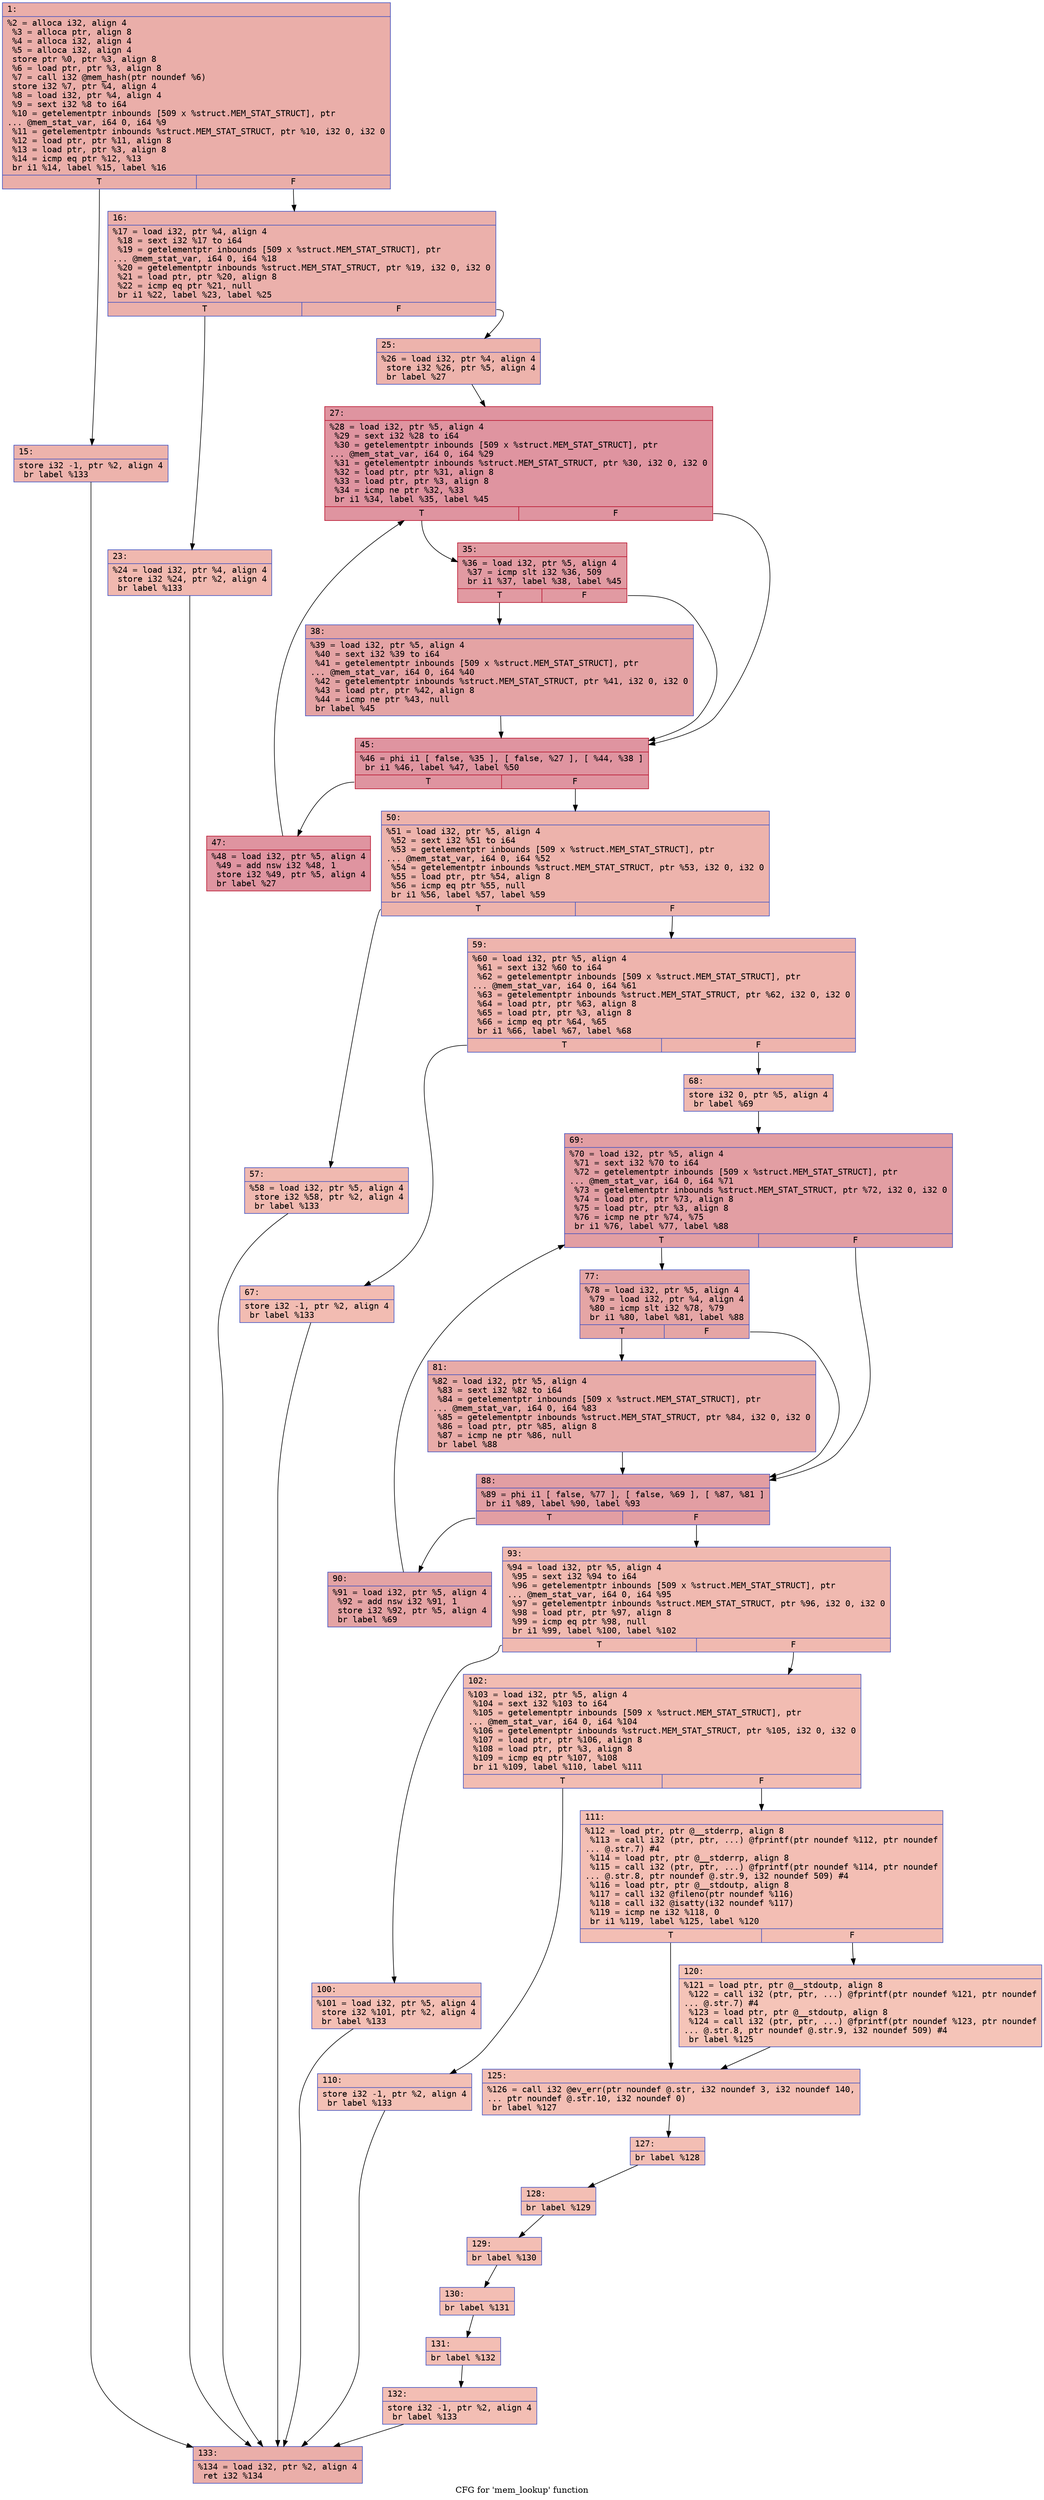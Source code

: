 digraph "CFG for 'mem_lookup' function" {
	label="CFG for 'mem_lookup' function";

	Node0x60000257e4e0 [shape=record,color="#3d50c3ff", style=filled, fillcolor="#d0473d70" fontname="Courier",label="{1:\l|  %2 = alloca i32, align 4\l  %3 = alloca ptr, align 8\l  %4 = alloca i32, align 4\l  %5 = alloca i32, align 4\l  store ptr %0, ptr %3, align 8\l  %6 = load ptr, ptr %3, align 8\l  %7 = call i32 @mem_hash(ptr noundef %6)\l  store i32 %7, ptr %4, align 4\l  %8 = load i32, ptr %4, align 4\l  %9 = sext i32 %8 to i64\l  %10 = getelementptr inbounds [509 x %struct.MEM_STAT_STRUCT], ptr\l... @mem_stat_var, i64 0, i64 %9\l  %11 = getelementptr inbounds %struct.MEM_STAT_STRUCT, ptr %10, i32 0, i32 0\l  %12 = load ptr, ptr %11, align 8\l  %13 = load ptr, ptr %3, align 8\l  %14 = icmp eq ptr %12, %13\l  br i1 %14, label %15, label %16\l|{<s0>T|<s1>F}}"];
	Node0x60000257e4e0:s0 -> Node0x60000257e530[tooltip="1 -> 15\nProbability 37.50%" ];
	Node0x60000257e4e0:s1 -> Node0x60000257e580[tooltip="1 -> 16\nProbability 62.50%" ];
	Node0x60000257e530 [shape=record,color="#3d50c3ff", style=filled, fillcolor="#d6524470" fontname="Courier",label="{15:\l|  store i32 -1, ptr %2, align 4\l  br label %133\l}"];
	Node0x60000257e530 -> Node0x60000257ef30[tooltip="15 -> 133\nProbability 100.00%" ];
	Node0x60000257e580 [shape=record,color="#3d50c3ff", style=filled, fillcolor="#d24b4070" fontname="Courier",label="{16:\l|  %17 = load i32, ptr %4, align 4\l  %18 = sext i32 %17 to i64\l  %19 = getelementptr inbounds [509 x %struct.MEM_STAT_STRUCT], ptr\l... @mem_stat_var, i64 0, i64 %18\l  %20 = getelementptr inbounds %struct.MEM_STAT_STRUCT, ptr %19, i32 0, i32 0\l  %21 = load ptr, ptr %20, align 8\l  %22 = icmp eq ptr %21, null\l  br i1 %22, label %23, label %25\l|{<s0>T|<s1>F}}"];
	Node0x60000257e580:s0 -> Node0x60000257e5d0[tooltip="16 -> 23\nProbability 37.50%" ];
	Node0x60000257e580:s1 -> Node0x60000257e620[tooltip="16 -> 25\nProbability 62.50%" ];
	Node0x60000257e5d0 [shape=record,color="#3d50c3ff", style=filled, fillcolor="#dc5d4a70" fontname="Courier",label="{23:\l|  %24 = load i32, ptr %4, align 4\l  store i32 %24, ptr %2, align 4\l  br label %133\l}"];
	Node0x60000257e5d0 -> Node0x60000257ef30[tooltip="23 -> 133\nProbability 100.00%" ];
	Node0x60000257e620 [shape=record,color="#3d50c3ff", style=filled, fillcolor="#d6524470" fontname="Courier",label="{25:\l|  %26 = load i32, ptr %4, align 4\l  store i32 %26, ptr %5, align 4\l  br label %27\l}"];
	Node0x60000257e620 -> Node0x60000257e670[tooltip="25 -> 27\nProbability 100.00%" ];
	Node0x60000257e670 [shape=record,color="#b70d28ff", style=filled, fillcolor="#b70d2870" fontname="Courier",label="{27:\l|  %28 = load i32, ptr %5, align 4\l  %29 = sext i32 %28 to i64\l  %30 = getelementptr inbounds [509 x %struct.MEM_STAT_STRUCT], ptr\l... @mem_stat_var, i64 0, i64 %29\l  %31 = getelementptr inbounds %struct.MEM_STAT_STRUCT, ptr %30, i32 0, i32 0\l  %32 = load ptr, ptr %31, align 8\l  %33 = load ptr, ptr %3, align 8\l  %34 = icmp ne ptr %32, %33\l  br i1 %34, label %35, label %45\l|{<s0>T|<s1>F}}"];
	Node0x60000257e670:s0 -> Node0x60000257e6c0[tooltip="27 -> 35\nProbability 62.50%" ];
	Node0x60000257e670:s1 -> Node0x60000257e760[tooltip="27 -> 45\nProbability 37.50%" ];
	Node0x60000257e6c0 [shape=record,color="#b70d28ff", style=filled, fillcolor="#bb1b2c70" fontname="Courier",label="{35:\l|  %36 = load i32, ptr %5, align 4\l  %37 = icmp slt i32 %36, 509\l  br i1 %37, label %38, label %45\l|{<s0>T|<s1>F}}"];
	Node0x60000257e6c0:s0 -> Node0x60000257e710[tooltip="35 -> 38\nProbability 50.00%" ];
	Node0x60000257e6c0:s1 -> Node0x60000257e760[tooltip="35 -> 45\nProbability 50.00%" ];
	Node0x60000257e710 [shape=record,color="#3d50c3ff", style=filled, fillcolor="#c32e3170" fontname="Courier",label="{38:\l|  %39 = load i32, ptr %5, align 4\l  %40 = sext i32 %39 to i64\l  %41 = getelementptr inbounds [509 x %struct.MEM_STAT_STRUCT], ptr\l... @mem_stat_var, i64 0, i64 %40\l  %42 = getelementptr inbounds %struct.MEM_STAT_STRUCT, ptr %41, i32 0, i32 0\l  %43 = load ptr, ptr %42, align 8\l  %44 = icmp ne ptr %43, null\l  br label %45\l}"];
	Node0x60000257e710 -> Node0x60000257e760[tooltip="38 -> 45\nProbability 100.00%" ];
	Node0x60000257e760 [shape=record,color="#b70d28ff", style=filled, fillcolor="#b70d2870" fontname="Courier",label="{45:\l|  %46 = phi i1 [ false, %35 ], [ false, %27 ], [ %44, %38 ]\l  br i1 %46, label %47, label %50\l|{<s0>T|<s1>F}}"];
	Node0x60000257e760:s0 -> Node0x60000257e7b0[tooltip="45 -> 47\nProbability 96.88%" ];
	Node0x60000257e760:s1 -> Node0x60000257e800[tooltip="45 -> 50\nProbability 3.12%" ];
	Node0x60000257e7b0 [shape=record,color="#b70d28ff", style=filled, fillcolor="#b70d2870" fontname="Courier",label="{47:\l|  %48 = load i32, ptr %5, align 4\l  %49 = add nsw i32 %48, 1\l  store i32 %49, ptr %5, align 4\l  br label %27\l}"];
	Node0x60000257e7b0 -> Node0x60000257e670[tooltip="47 -> 27\nProbability 100.00%" ];
	Node0x60000257e800 [shape=record,color="#3d50c3ff", style=filled, fillcolor="#d6524470" fontname="Courier",label="{50:\l|  %51 = load i32, ptr %5, align 4\l  %52 = sext i32 %51 to i64\l  %53 = getelementptr inbounds [509 x %struct.MEM_STAT_STRUCT], ptr\l... @mem_stat_var, i64 0, i64 %52\l  %54 = getelementptr inbounds %struct.MEM_STAT_STRUCT, ptr %53, i32 0, i32 0\l  %55 = load ptr, ptr %54, align 8\l  %56 = icmp eq ptr %55, null\l  br i1 %56, label %57, label %59\l|{<s0>T|<s1>F}}"];
	Node0x60000257e800:s0 -> Node0x60000257e850[tooltip="50 -> 57\nProbability 37.50%" ];
	Node0x60000257e800:s1 -> Node0x60000257e8a0[tooltip="50 -> 59\nProbability 62.50%" ];
	Node0x60000257e850 [shape=record,color="#3d50c3ff", style=filled, fillcolor="#de614d70" fontname="Courier",label="{57:\l|  %58 = load i32, ptr %5, align 4\l  store i32 %58, ptr %2, align 4\l  br label %133\l}"];
	Node0x60000257e850 -> Node0x60000257ef30[tooltip="57 -> 133\nProbability 100.00%" ];
	Node0x60000257e8a0 [shape=record,color="#3d50c3ff", style=filled, fillcolor="#d8564670" fontname="Courier",label="{59:\l|  %60 = load i32, ptr %5, align 4\l  %61 = sext i32 %60 to i64\l  %62 = getelementptr inbounds [509 x %struct.MEM_STAT_STRUCT], ptr\l... @mem_stat_var, i64 0, i64 %61\l  %63 = getelementptr inbounds %struct.MEM_STAT_STRUCT, ptr %62, i32 0, i32 0\l  %64 = load ptr, ptr %63, align 8\l  %65 = load ptr, ptr %3, align 8\l  %66 = icmp eq ptr %64, %65\l  br i1 %66, label %67, label %68\l|{<s0>T|<s1>F}}"];
	Node0x60000257e8a0:s0 -> Node0x60000257e8f0[tooltip="59 -> 67\nProbability 37.50%" ];
	Node0x60000257e8a0:s1 -> Node0x60000257e940[tooltip="59 -> 68\nProbability 62.50%" ];
	Node0x60000257e8f0 [shape=record,color="#3d50c3ff", style=filled, fillcolor="#e1675170" fontname="Courier",label="{67:\l|  store i32 -1, ptr %2, align 4\l  br label %133\l}"];
	Node0x60000257e8f0 -> Node0x60000257ef30[tooltip="67 -> 133\nProbability 100.00%" ];
	Node0x60000257e940 [shape=record,color="#3d50c3ff", style=filled, fillcolor="#de614d70" fontname="Courier",label="{68:\l|  store i32 0, ptr %5, align 4\l  br label %69\l}"];
	Node0x60000257e940 -> Node0x60000257e990[tooltip="68 -> 69\nProbability 100.00%" ];
	Node0x60000257e990 [shape=record,color="#3d50c3ff", style=filled, fillcolor="#be242e70" fontname="Courier",label="{69:\l|  %70 = load i32, ptr %5, align 4\l  %71 = sext i32 %70 to i64\l  %72 = getelementptr inbounds [509 x %struct.MEM_STAT_STRUCT], ptr\l... @mem_stat_var, i64 0, i64 %71\l  %73 = getelementptr inbounds %struct.MEM_STAT_STRUCT, ptr %72, i32 0, i32 0\l  %74 = load ptr, ptr %73, align 8\l  %75 = load ptr, ptr %3, align 8\l  %76 = icmp ne ptr %74, %75\l  br i1 %76, label %77, label %88\l|{<s0>T|<s1>F}}"];
	Node0x60000257e990:s0 -> Node0x60000257e9e0[tooltip="69 -> 77\nProbability 62.50%" ];
	Node0x60000257e990:s1 -> Node0x60000257ea80[tooltip="69 -> 88\nProbability 37.50%" ];
	Node0x60000257e9e0 [shape=record,color="#3d50c3ff", style=filled, fillcolor="#c5333470" fontname="Courier",label="{77:\l|  %78 = load i32, ptr %5, align 4\l  %79 = load i32, ptr %4, align 4\l  %80 = icmp slt i32 %78, %79\l  br i1 %80, label %81, label %88\l|{<s0>T|<s1>F}}"];
	Node0x60000257e9e0:s0 -> Node0x60000257ea30[tooltip="77 -> 81\nProbability 50.00%" ];
	Node0x60000257e9e0:s1 -> Node0x60000257ea80[tooltip="77 -> 88\nProbability 50.00%" ];
	Node0x60000257ea30 [shape=record,color="#3d50c3ff", style=filled, fillcolor="#cc403a70" fontname="Courier",label="{81:\l|  %82 = load i32, ptr %5, align 4\l  %83 = sext i32 %82 to i64\l  %84 = getelementptr inbounds [509 x %struct.MEM_STAT_STRUCT], ptr\l... @mem_stat_var, i64 0, i64 %83\l  %85 = getelementptr inbounds %struct.MEM_STAT_STRUCT, ptr %84, i32 0, i32 0\l  %86 = load ptr, ptr %85, align 8\l  %87 = icmp ne ptr %86, null\l  br label %88\l}"];
	Node0x60000257ea30 -> Node0x60000257ea80[tooltip="81 -> 88\nProbability 100.00%" ];
	Node0x60000257ea80 [shape=record,color="#3d50c3ff", style=filled, fillcolor="#be242e70" fontname="Courier",label="{88:\l|  %89 = phi i1 [ false, %77 ], [ false, %69 ], [ %87, %81 ]\l  br i1 %89, label %90, label %93\l|{<s0>T|<s1>F}}"];
	Node0x60000257ea80:s0 -> Node0x60000257ead0[tooltip="88 -> 90\nProbability 96.88%" ];
	Node0x60000257ea80:s1 -> Node0x60000257eb20[tooltip="88 -> 93\nProbability 3.12%" ];
	Node0x60000257ead0 [shape=record,color="#3d50c3ff", style=filled, fillcolor="#c32e3170" fontname="Courier",label="{90:\l|  %91 = load i32, ptr %5, align 4\l  %92 = add nsw i32 %91, 1\l  store i32 %92, ptr %5, align 4\l  br label %69\l}"];
	Node0x60000257ead0 -> Node0x60000257e990[tooltip="90 -> 69\nProbability 100.00%" ];
	Node0x60000257eb20 [shape=record,color="#3d50c3ff", style=filled, fillcolor="#de614d70" fontname="Courier",label="{93:\l|  %94 = load i32, ptr %5, align 4\l  %95 = sext i32 %94 to i64\l  %96 = getelementptr inbounds [509 x %struct.MEM_STAT_STRUCT], ptr\l... @mem_stat_var, i64 0, i64 %95\l  %97 = getelementptr inbounds %struct.MEM_STAT_STRUCT, ptr %96, i32 0, i32 0\l  %98 = load ptr, ptr %97, align 8\l  %99 = icmp eq ptr %98, null\l  br i1 %99, label %100, label %102\l|{<s0>T|<s1>F}}"];
	Node0x60000257eb20:s0 -> Node0x60000257eb70[tooltip="93 -> 100\nProbability 37.50%" ];
	Node0x60000257eb20:s1 -> Node0x60000257ebc0[tooltip="93 -> 102\nProbability 62.50%" ];
	Node0x60000257eb70 [shape=record,color="#3d50c3ff", style=filled, fillcolor="#e36c5570" fontname="Courier",label="{100:\l|  %101 = load i32, ptr %5, align 4\l  store i32 %101, ptr %2, align 4\l  br label %133\l}"];
	Node0x60000257eb70 -> Node0x60000257ef30[tooltip="100 -> 133\nProbability 100.00%" ];
	Node0x60000257ebc0 [shape=record,color="#3d50c3ff", style=filled, fillcolor="#e1675170" fontname="Courier",label="{102:\l|  %103 = load i32, ptr %5, align 4\l  %104 = sext i32 %103 to i64\l  %105 = getelementptr inbounds [509 x %struct.MEM_STAT_STRUCT], ptr\l... @mem_stat_var, i64 0, i64 %104\l  %106 = getelementptr inbounds %struct.MEM_STAT_STRUCT, ptr %105, i32 0, i32 0\l  %107 = load ptr, ptr %106, align 8\l  %108 = load ptr, ptr %3, align 8\l  %109 = icmp eq ptr %107, %108\l  br i1 %109, label %110, label %111\l|{<s0>T|<s1>F}}"];
	Node0x60000257ebc0:s0 -> Node0x60000257ec10[tooltip="102 -> 110\nProbability 37.50%" ];
	Node0x60000257ebc0:s1 -> Node0x60000257ec60[tooltip="102 -> 111\nProbability 62.50%" ];
	Node0x60000257ec10 [shape=record,color="#3d50c3ff", style=filled, fillcolor="#e5705870" fontname="Courier",label="{110:\l|  store i32 -1, ptr %2, align 4\l  br label %133\l}"];
	Node0x60000257ec10 -> Node0x60000257ef30[tooltip="110 -> 133\nProbability 100.00%" ];
	Node0x60000257ec60 [shape=record,color="#3d50c3ff", style=filled, fillcolor="#e36c5570" fontname="Courier",label="{111:\l|  %112 = load ptr, ptr @__stderrp, align 8\l  %113 = call i32 (ptr, ptr, ...) @fprintf(ptr noundef %112, ptr noundef\l... @.str.7) #4\l  %114 = load ptr, ptr @__stderrp, align 8\l  %115 = call i32 (ptr, ptr, ...) @fprintf(ptr noundef %114, ptr noundef\l... @.str.8, ptr noundef @.str.9, i32 noundef 509) #4\l  %116 = load ptr, ptr @__stdoutp, align 8\l  %117 = call i32 @fileno(ptr noundef %116)\l  %118 = call i32 @isatty(i32 noundef %117)\l  %119 = icmp ne i32 %118, 0\l  br i1 %119, label %125, label %120\l|{<s0>T|<s1>F}}"];
	Node0x60000257ec60:s0 -> Node0x60000257ed00[tooltip="111 -> 125\nProbability 62.50%" ];
	Node0x60000257ec60:s1 -> Node0x60000257ecb0[tooltip="111 -> 120\nProbability 37.50%" ];
	Node0x60000257ecb0 [shape=record,color="#3d50c3ff", style=filled, fillcolor="#e97a5f70" fontname="Courier",label="{120:\l|  %121 = load ptr, ptr @__stdoutp, align 8\l  %122 = call i32 (ptr, ptr, ...) @fprintf(ptr noundef %121, ptr noundef\l... @.str.7) #4\l  %123 = load ptr, ptr @__stdoutp, align 8\l  %124 = call i32 (ptr, ptr, ...) @fprintf(ptr noundef %123, ptr noundef\l... @.str.8, ptr noundef @.str.9, i32 noundef 509) #4\l  br label %125\l}"];
	Node0x60000257ecb0 -> Node0x60000257ed00[tooltip="120 -> 125\nProbability 100.00%" ];
	Node0x60000257ed00 [shape=record,color="#3d50c3ff", style=filled, fillcolor="#e36c5570" fontname="Courier",label="{125:\l|  %126 = call i32 @ev_err(ptr noundef @.str, i32 noundef 3, i32 noundef 140,\l... ptr noundef @.str.10, i32 noundef 0)\l  br label %127\l}"];
	Node0x60000257ed00 -> Node0x60000257ed50[tooltip="125 -> 127\nProbability 100.00%" ];
	Node0x60000257ed50 [shape=record,color="#3d50c3ff", style=filled, fillcolor="#e36c5570" fontname="Courier",label="{127:\l|  br label %128\l}"];
	Node0x60000257ed50 -> Node0x60000257eda0[tooltip="127 -> 128\nProbability 100.00%" ];
	Node0x60000257eda0 [shape=record,color="#3d50c3ff", style=filled, fillcolor="#e36c5570" fontname="Courier",label="{128:\l|  br label %129\l}"];
	Node0x60000257eda0 -> Node0x60000257edf0[tooltip="128 -> 129\nProbability 100.00%" ];
	Node0x60000257edf0 [shape=record,color="#3d50c3ff", style=filled, fillcolor="#e36c5570" fontname="Courier",label="{129:\l|  br label %130\l}"];
	Node0x60000257edf0 -> Node0x60000257ee40[tooltip="129 -> 130\nProbability 100.00%" ];
	Node0x60000257ee40 [shape=record,color="#3d50c3ff", style=filled, fillcolor="#e36c5570" fontname="Courier",label="{130:\l|  br label %131\l}"];
	Node0x60000257ee40 -> Node0x60000257ee90[tooltip="130 -> 131\nProbability 100.00%" ];
	Node0x60000257ee90 [shape=record,color="#3d50c3ff", style=filled, fillcolor="#e36c5570" fontname="Courier",label="{131:\l|  br label %132\l}"];
	Node0x60000257ee90 -> Node0x60000257eee0[tooltip="131 -> 132\nProbability 100.00%" ];
	Node0x60000257eee0 [shape=record,color="#3d50c3ff", style=filled, fillcolor="#e36c5570" fontname="Courier",label="{132:\l|  store i32 -1, ptr %2, align 4\l  br label %133\l}"];
	Node0x60000257eee0 -> Node0x60000257ef30[tooltip="132 -> 133\nProbability 100.00%" ];
	Node0x60000257ef30 [shape=record,color="#3d50c3ff", style=filled, fillcolor="#d0473d70" fontname="Courier",label="{133:\l|  %134 = load i32, ptr %2, align 4\l  ret i32 %134\l}"];
}
